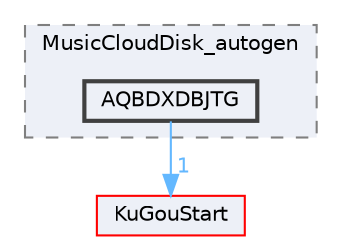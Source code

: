 digraph "AQBDXDBJTG"
{
 // LATEX_PDF_SIZE
  bgcolor="transparent";
  edge [fontname=Helvetica,fontsize=10,labelfontname=Helvetica,labelfontsize=10];
  node [fontname=Helvetica,fontsize=10,shape=box,height=0.2,width=0.4];
  compound=true
  subgraph clusterdir_1a00c5246df2d32199d6952d5da6be83 {
    graph [ bgcolor="#edf0f7", pencolor="grey50", label="MusicCloudDisk_autogen", fontname=Helvetica,fontsize=10 style="filled,dashed", URL="dir_1a00c5246df2d32199d6952d5da6be83.html",tooltip=""]
  dir_6a16e9507b2aecd5bc69d4ee08e04b9b [label="AQBDXDBJTG", fillcolor="#edf0f7", color="grey25", style="filled,bold", URL="dir_6a16e9507b2aecd5bc69d4ee08e04b9b.html",tooltip=""];
  }
  dir_e60601b218beddc6af0778ac41ea9cb2 [label="KuGouStart", fillcolor="#edf0f7", color="red", style="filled", URL="dir_e60601b218beddc6af0778ac41ea9cb2.html",tooltip=""];
  dir_6a16e9507b2aecd5bc69d4ee08e04b9b->dir_e60601b218beddc6af0778ac41ea9cb2 [headlabel="1", labeldistance=1.5 headhref="dir_000035_000172.html" href="dir_000035_000172.html" color="steelblue1" fontcolor="steelblue1"];
}
